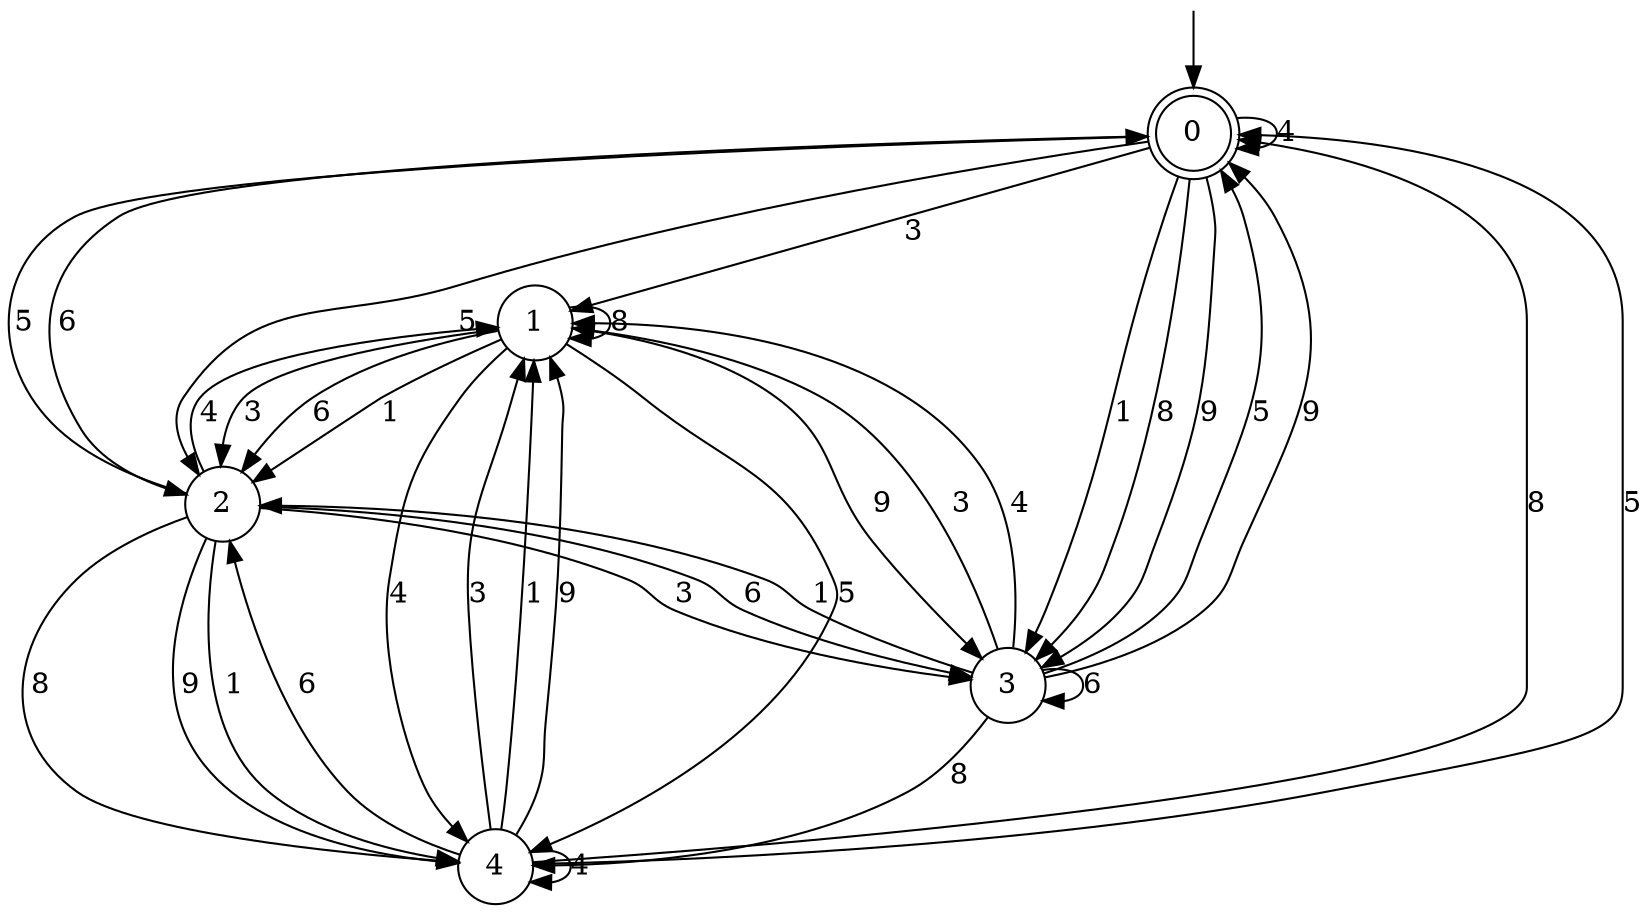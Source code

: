 digraph g {

	s0 [shape="doublecircle" label="0"];
	s1 [shape="circle" label="1"];
	s2 [shape="circle" label="2"];
	s3 [shape="circle" label="3"];
	s4 [shape="circle" label="4"];
	s0 -> s1 [label="3"];
	s0 -> s2 [label="6"];
	s0 -> s3 [label="1"];
	s0 -> s3 [label="8"];
	s0 -> s0 [label="4"];
	s0 -> s2 [label="5"];
	s0 -> s3 [label="9"];
	s1 -> s2 [label="3"];
	s1 -> s2 [label="6"];
	s1 -> s2 [label="1"];
	s1 -> s1 [label="8"];
	s1 -> s4 [label="4"];
	s1 -> s4 [label="5"];
	s1 -> s3 [label="9"];
	s2 -> s3 [label="3"];
	s2 -> s3 [label="6"];
	s2 -> s4 [label="1"];
	s2 -> s4 [label="8"];
	s2 -> s1 [label="4"];
	s2 -> s0 [label="5"];
	s2 -> s4 [label="9"];
	s3 -> s1 [label="3"];
	s3 -> s3 [label="6"];
	s3 -> s2 [label="1"];
	s3 -> s4 [label="8"];
	s3 -> s1 [label="4"];
	s3 -> s0 [label="5"];
	s3 -> s0 [label="9"];
	s4 -> s1 [label="3"];
	s4 -> s2 [label="6"];
	s4 -> s1 [label="1"];
	s4 -> s0 [label="8"];
	s4 -> s4 [label="4"];
	s4 -> s0 [label="5"];
	s4 -> s1 [label="9"];

__start0 [label="" shape="none" width="0" height="0"];
__start0 -> s0;

}

